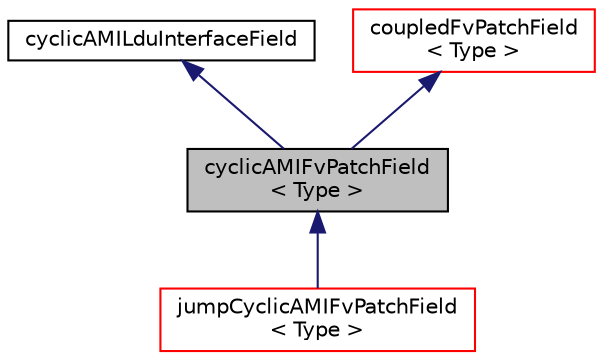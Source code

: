 digraph "cyclicAMIFvPatchField&lt; Type &gt;"
{
  bgcolor="transparent";
  edge [fontname="Helvetica",fontsize="10",labelfontname="Helvetica",labelfontsize="10"];
  node [fontname="Helvetica",fontsize="10",shape=record];
  Node1 [label="cyclicAMIFvPatchField\l\< Type \>",height=0.2,width=0.4,color="black", fillcolor="grey75", style="filled", fontcolor="black"];
  Node2 -> Node1 [dir="back",color="midnightblue",fontsize="10",style="solid",fontname="Helvetica"];
  Node2 [label="cyclicAMILduInterfaceField",height=0.2,width=0.4,color="black",URL="$a00478.html",tooltip="Abstract base class for cyclic AMI coupled interfaces. "];
  Node3 -> Node1 [dir="back",color="midnightblue",fontsize="10",style="solid",fontname="Helvetica"];
  Node3 [label="coupledFvPatchField\l\< Type \>",height=0.2,width=0.4,color="red",URL="$a00422.html",tooltip="Abstract base class for coupled patches. "];
  Node1 -> Node4 [dir="back",color="midnightblue",fontsize="10",style="solid",fontname="Helvetica"];
  Node4 [label="jumpCyclicAMIFvPatchField\l\< Type \>",height=0.2,width=0.4,color="red",URL="$a01248.html",tooltip="This boundary condition provides a base class that enforces a cyclic condition with a specified &#39;jump..."];
}
